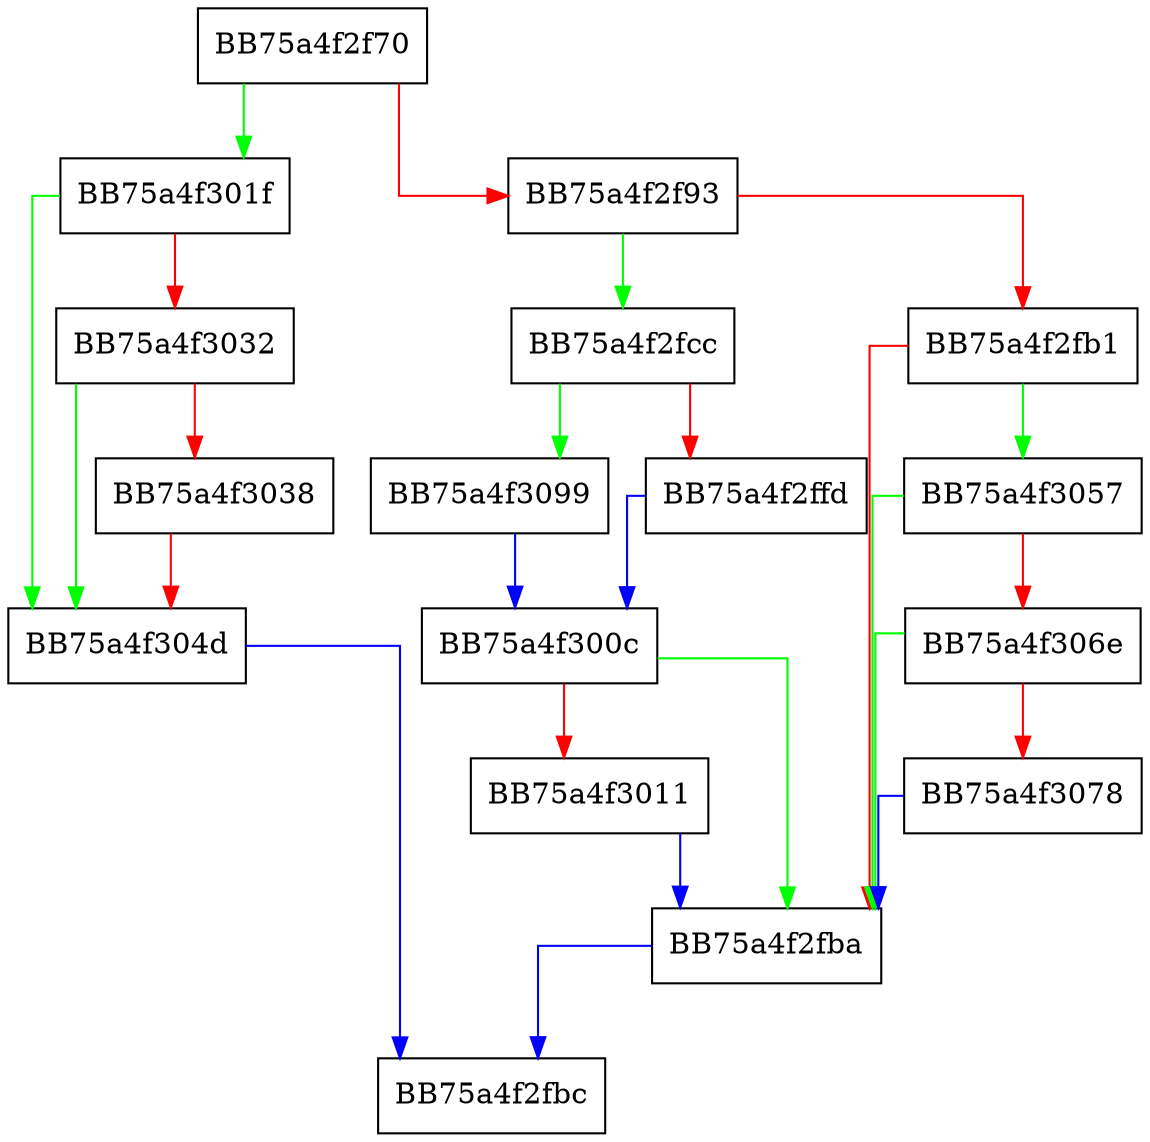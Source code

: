 digraph OpenSubKey {
  node [shape="box"];
  graph [splines=ortho];
  BB75a4f2f70 -> BB75a4f301f [color="green"];
  BB75a4f2f70 -> BB75a4f2f93 [color="red"];
  BB75a4f2f93 -> BB75a4f2fcc [color="green"];
  BB75a4f2f93 -> BB75a4f2fb1 [color="red"];
  BB75a4f2fb1 -> BB75a4f3057 [color="green"];
  BB75a4f2fb1 -> BB75a4f2fba [color="red"];
  BB75a4f2fba -> BB75a4f2fbc [color="blue"];
  BB75a4f2fcc -> BB75a4f3099 [color="green"];
  BB75a4f2fcc -> BB75a4f2ffd [color="red"];
  BB75a4f2ffd -> BB75a4f300c [color="blue"];
  BB75a4f300c -> BB75a4f2fba [color="green"];
  BB75a4f300c -> BB75a4f3011 [color="red"];
  BB75a4f3011 -> BB75a4f2fba [color="blue"];
  BB75a4f301f -> BB75a4f304d [color="green"];
  BB75a4f301f -> BB75a4f3032 [color="red"];
  BB75a4f3032 -> BB75a4f304d [color="green"];
  BB75a4f3032 -> BB75a4f3038 [color="red"];
  BB75a4f3038 -> BB75a4f304d [color="red"];
  BB75a4f304d -> BB75a4f2fbc [color="blue"];
  BB75a4f3057 -> BB75a4f2fba [color="green"];
  BB75a4f3057 -> BB75a4f306e [color="red"];
  BB75a4f306e -> BB75a4f2fba [color="green"];
  BB75a4f306e -> BB75a4f3078 [color="red"];
  BB75a4f3078 -> BB75a4f2fba [color="blue"];
  BB75a4f3099 -> BB75a4f300c [color="blue"];
}